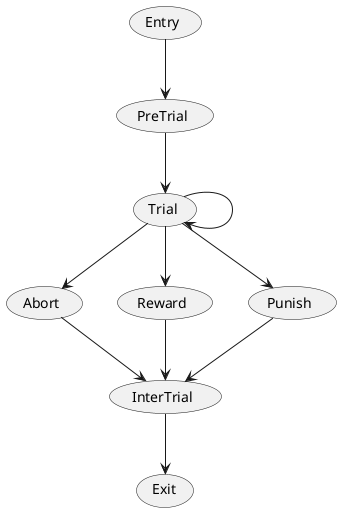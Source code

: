 @startuml
(Entry) --> (PreTrial)
(PreTrial) --> (Trial)
(Trial) --> (Abort)
(Trial) --> (Reward)
(Trial) --> (Punish)
(Trial) --> (Trial)
(Abort) --> (InterTrial)
(Reward) --> (InterTrial)
(Punish) --> (InterTrial)
(InterTrial)-->(Exit)
@enduml